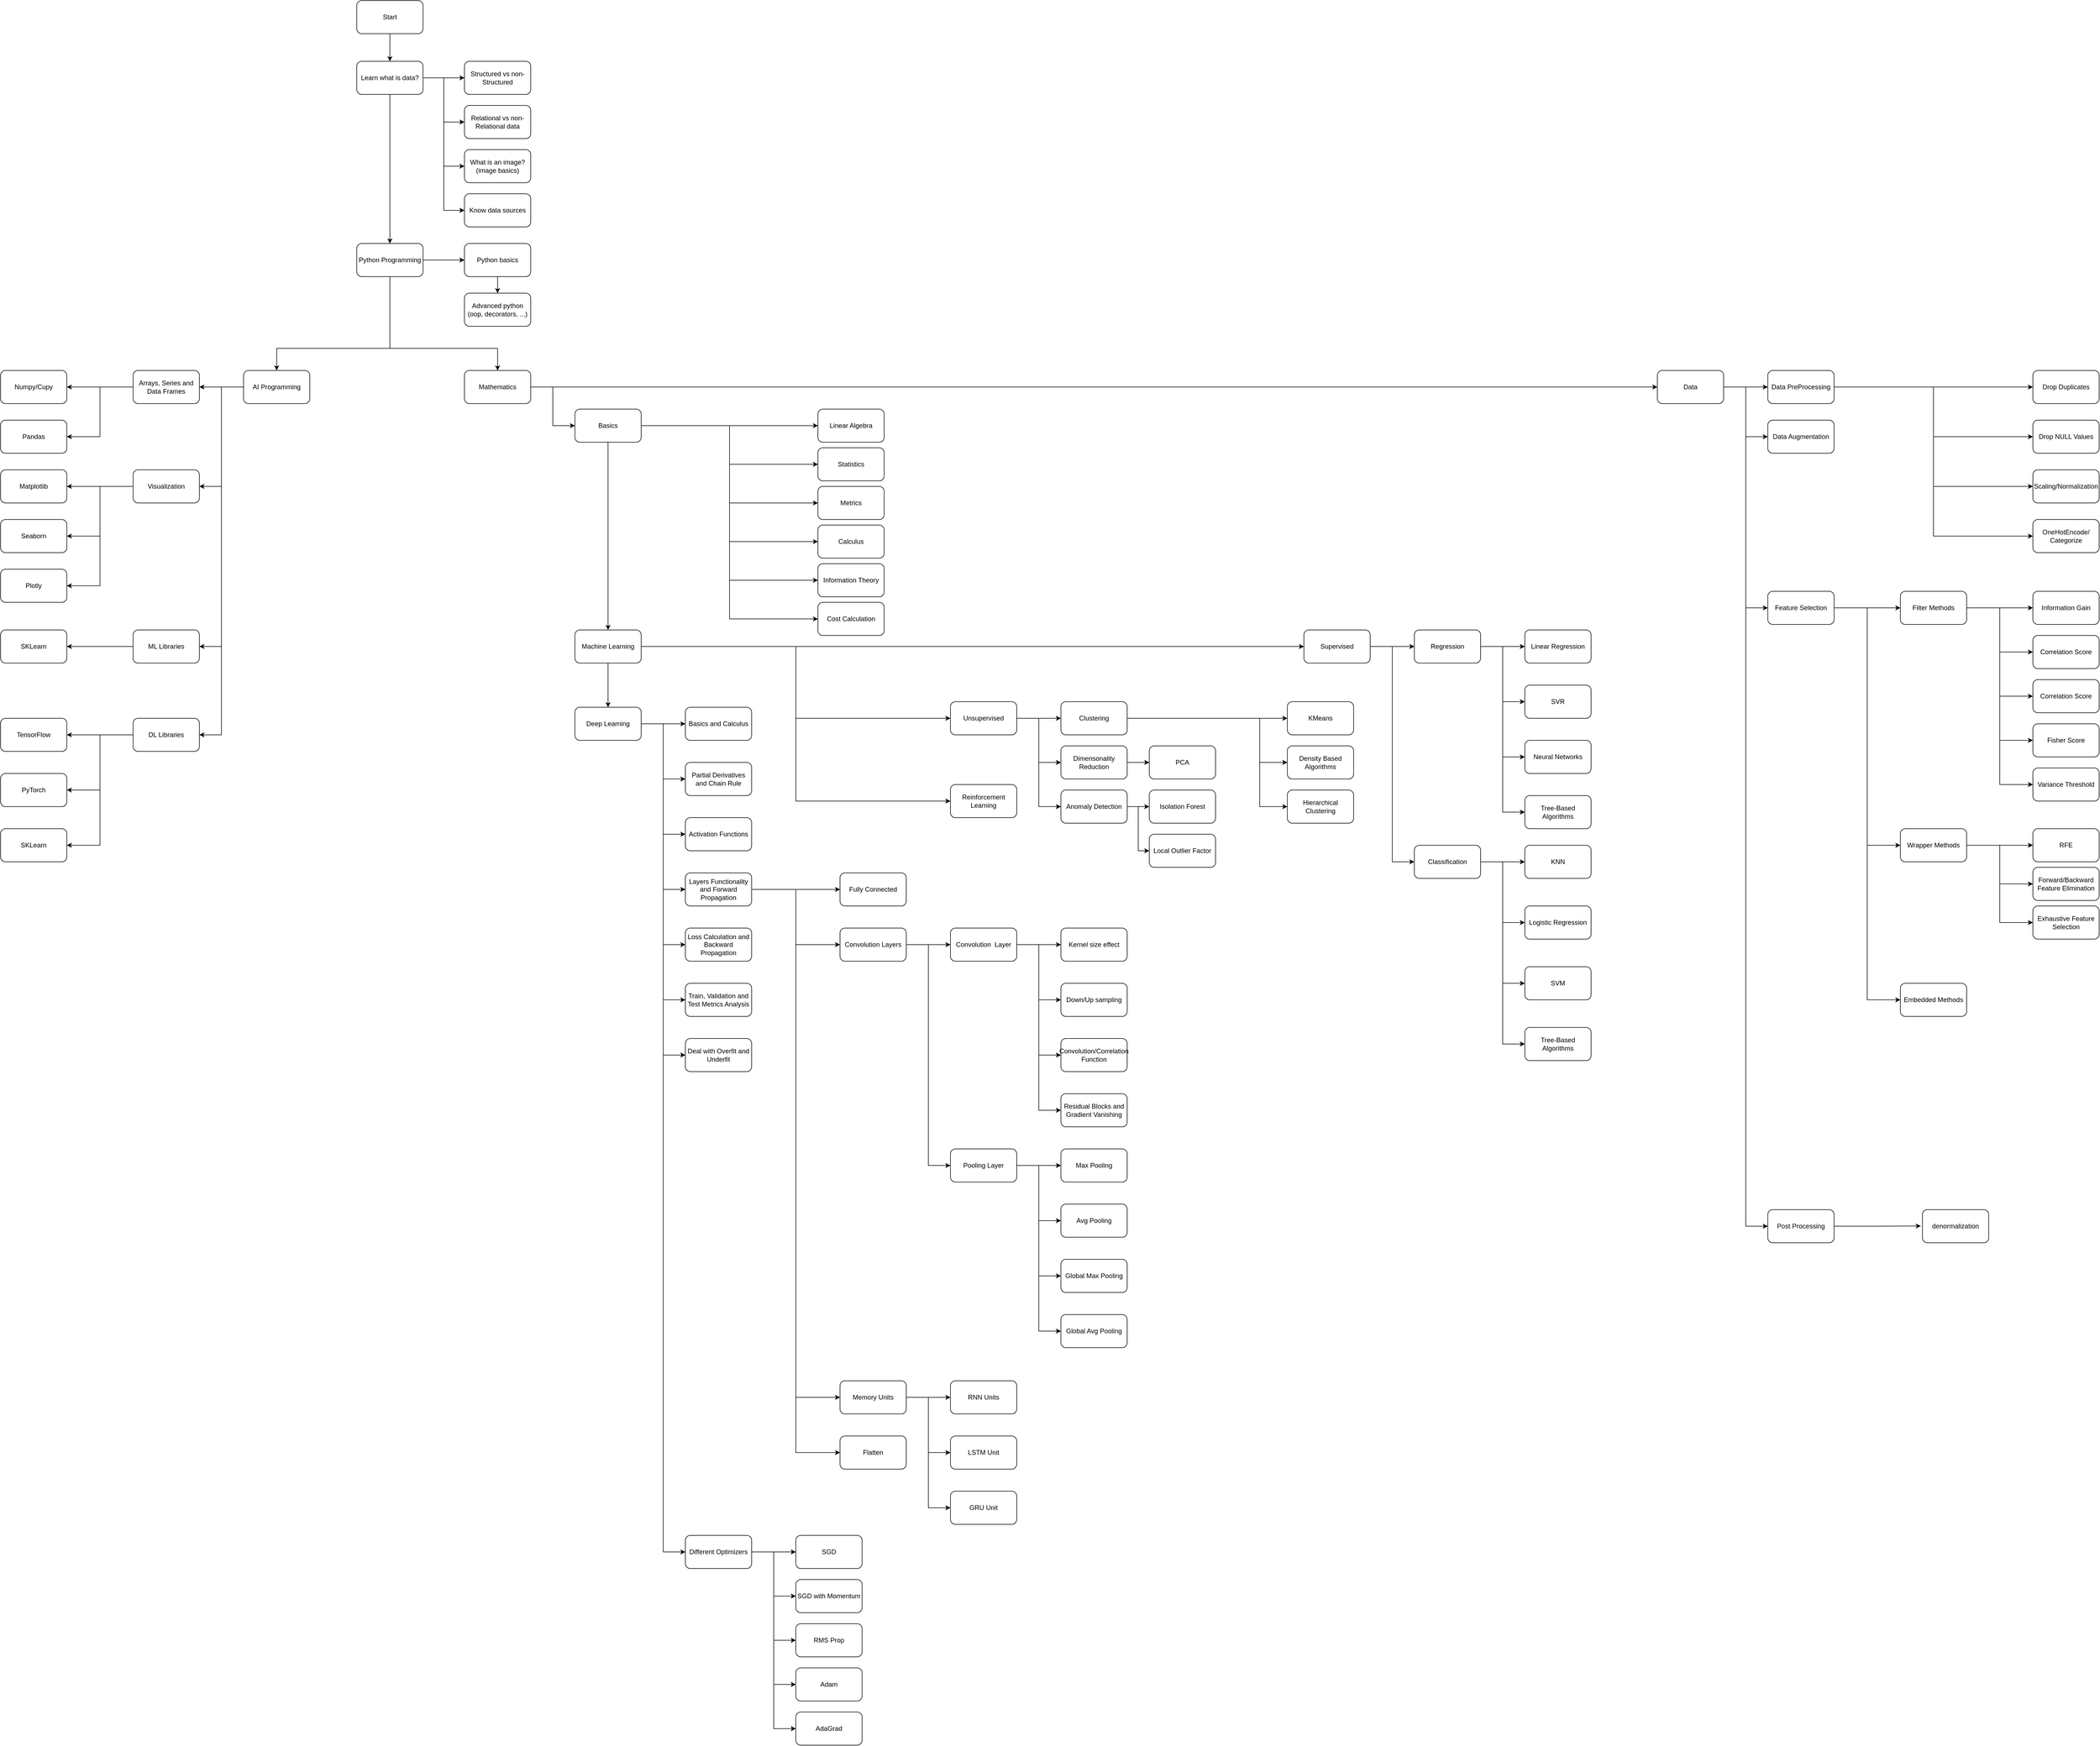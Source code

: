 <mxfile version="21.3.8" type="github">
  <diagram name="Page-1" id="aSMqkt42Gs_4Adb-Ifj2">
    <mxGraphModel dx="2707" dy="1027" grid="1" gridSize="10" guides="1" tooltips="1" connect="1" arrows="1" fold="1" page="1" pageScale="1" pageWidth="850" pageHeight="1100" math="0" shadow="0">
      <root>
        <mxCell id="0" />
        <mxCell id="1" parent="0" />
        <mxCell id="REgde3PiPl2RJDlb76gh-10" style="edgeStyle=orthogonalEdgeStyle;rounded=0;orthogonalLoop=1;jettySize=auto;html=1;exitX=0.5;exitY=1;exitDx=0;exitDy=0;entryX=0.5;entryY=0;entryDx=0;entryDy=0;" edge="1" parent="1" source="REgde3PiPl2RJDlb76gh-1" target="REgde3PiPl2RJDlb76gh-3">
          <mxGeometry relative="1" as="geometry" />
        </mxCell>
        <mxCell id="REgde3PiPl2RJDlb76gh-1" value="Start" style="rounded=1;whiteSpace=wrap;html=1;" vertex="1" parent="1">
          <mxGeometry x="365" y="60" width="120" height="60" as="geometry" />
        </mxCell>
        <mxCell id="REgde3PiPl2RJDlb76gh-14" style="edgeStyle=orthogonalEdgeStyle;rounded=0;orthogonalLoop=1;jettySize=auto;html=1;entryX=0.5;entryY=0;entryDx=0;entryDy=0;" edge="1" parent="1" source="REgde3PiPl2RJDlb76gh-3" target="REgde3PiPl2RJDlb76gh-13">
          <mxGeometry relative="1" as="geometry" />
        </mxCell>
        <mxCell id="REgde3PiPl2RJDlb76gh-26" style="edgeStyle=orthogonalEdgeStyle;rounded=0;orthogonalLoop=1;jettySize=auto;html=1;exitX=1;exitY=0.5;exitDx=0;exitDy=0;entryX=0;entryY=0.5;entryDx=0;entryDy=0;" edge="1" parent="1" source="REgde3PiPl2RJDlb76gh-3" target="REgde3PiPl2RJDlb76gh-4">
          <mxGeometry relative="1" as="geometry" />
        </mxCell>
        <mxCell id="REgde3PiPl2RJDlb76gh-27" style="edgeStyle=orthogonalEdgeStyle;rounded=0;orthogonalLoop=1;jettySize=auto;html=1;exitX=1;exitY=0.5;exitDx=0;exitDy=0;entryX=0;entryY=0.5;entryDx=0;entryDy=0;" edge="1" parent="1" source="REgde3PiPl2RJDlb76gh-3" target="REgde3PiPl2RJDlb76gh-5">
          <mxGeometry relative="1" as="geometry" />
        </mxCell>
        <mxCell id="REgde3PiPl2RJDlb76gh-28" style="edgeStyle=orthogonalEdgeStyle;rounded=0;orthogonalLoop=1;jettySize=auto;html=1;exitX=1;exitY=0.5;exitDx=0;exitDy=0;entryX=0;entryY=0.5;entryDx=0;entryDy=0;" edge="1" parent="1" source="REgde3PiPl2RJDlb76gh-3" target="REgde3PiPl2RJDlb76gh-6">
          <mxGeometry relative="1" as="geometry" />
        </mxCell>
        <mxCell id="REgde3PiPl2RJDlb76gh-29" style="edgeStyle=orthogonalEdgeStyle;rounded=0;orthogonalLoop=1;jettySize=auto;html=1;exitX=1;exitY=0.5;exitDx=0;exitDy=0;entryX=0;entryY=0.5;entryDx=0;entryDy=0;" edge="1" parent="1" source="REgde3PiPl2RJDlb76gh-3" target="REgde3PiPl2RJDlb76gh-23">
          <mxGeometry relative="1" as="geometry" />
        </mxCell>
        <mxCell id="REgde3PiPl2RJDlb76gh-3" value="Learn what is data?" style="rounded=1;whiteSpace=wrap;html=1;" vertex="1" parent="1">
          <mxGeometry x="365" y="170" width="120" height="60" as="geometry" />
        </mxCell>
        <mxCell id="REgde3PiPl2RJDlb76gh-4" value="Structured vs non-Structured" style="rounded=1;whiteSpace=wrap;html=1;" vertex="1" parent="1">
          <mxGeometry x="560" y="170" width="120" height="60" as="geometry" />
        </mxCell>
        <mxCell id="REgde3PiPl2RJDlb76gh-5" value="Relational vs non-Relational data" style="rounded=1;whiteSpace=wrap;html=1;" vertex="1" parent="1">
          <mxGeometry x="560" y="250" width="120" height="60" as="geometry" />
        </mxCell>
        <mxCell id="REgde3PiPl2RJDlb76gh-6" value="What is an image?&lt;br&gt;(image basics)" style="rounded=1;whiteSpace=wrap;html=1;" vertex="1" parent="1">
          <mxGeometry x="560" y="330" width="120" height="60" as="geometry" />
        </mxCell>
        <mxCell id="REgde3PiPl2RJDlb76gh-17" style="edgeStyle=orthogonalEdgeStyle;rounded=0;orthogonalLoop=1;jettySize=auto;html=1;exitX=1;exitY=0.5;exitDx=0;exitDy=0;entryX=0;entryY=0.5;entryDx=0;entryDy=0;" edge="1" parent="1" source="REgde3PiPl2RJDlb76gh-13" target="REgde3PiPl2RJDlb76gh-15">
          <mxGeometry relative="1" as="geometry" />
        </mxCell>
        <mxCell id="REgde3PiPl2RJDlb76gh-21" style="edgeStyle=orthogonalEdgeStyle;rounded=0;orthogonalLoop=1;jettySize=auto;html=1;exitX=0.5;exitY=1;exitDx=0;exitDy=0;entryX=0.5;entryY=0;entryDx=0;entryDy=0;" edge="1" parent="1" source="REgde3PiPl2RJDlb76gh-13" target="REgde3PiPl2RJDlb76gh-20">
          <mxGeometry relative="1" as="geometry">
            <Array as="points">
              <mxPoint x="425" y="690" />
              <mxPoint x="620" y="690" />
            </Array>
          </mxGeometry>
        </mxCell>
        <mxCell id="REgde3PiPl2RJDlb76gh-22" style="edgeStyle=orthogonalEdgeStyle;rounded=0;orthogonalLoop=1;jettySize=auto;html=1;exitX=0.5;exitY=1;exitDx=0;exitDy=0;entryX=0.5;entryY=0;entryDx=0;entryDy=0;" edge="1" parent="1" source="REgde3PiPl2RJDlb76gh-13" target="REgde3PiPl2RJDlb76gh-19">
          <mxGeometry relative="1" as="geometry">
            <Array as="points">
              <mxPoint x="425" y="690" />
              <mxPoint x="220" y="690" />
            </Array>
          </mxGeometry>
        </mxCell>
        <mxCell id="REgde3PiPl2RJDlb76gh-13" value="Python Programming" style="rounded=1;whiteSpace=wrap;html=1;" vertex="1" parent="1">
          <mxGeometry x="365" y="500" width="120" height="60" as="geometry" />
        </mxCell>
        <mxCell id="REgde3PiPl2RJDlb76gh-18" style="edgeStyle=orthogonalEdgeStyle;rounded=0;orthogonalLoop=1;jettySize=auto;html=1;exitX=0.5;exitY=1;exitDx=0;exitDy=0;entryX=0.5;entryY=0;entryDx=0;entryDy=0;" edge="1" parent="1" source="REgde3PiPl2RJDlb76gh-15" target="REgde3PiPl2RJDlb76gh-16">
          <mxGeometry relative="1" as="geometry" />
        </mxCell>
        <mxCell id="REgde3PiPl2RJDlb76gh-15" value="Python basics" style="rounded=1;whiteSpace=wrap;html=1;" vertex="1" parent="1">
          <mxGeometry x="560" y="500" width="120" height="60" as="geometry" />
        </mxCell>
        <mxCell id="REgde3PiPl2RJDlb76gh-16" value="Advanced python&lt;br&gt;(oop, decorators, ...)" style="rounded=1;whiteSpace=wrap;html=1;" vertex="1" parent="1">
          <mxGeometry x="560" y="590" width="120" height="60" as="geometry" />
        </mxCell>
        <mxCell id="REgde3PiPl2RJDlb76gh-36" style="edgeStyle=orthogonalEdgeStyle;rounded=0;orthogonalLoop=1;jettySize=auto;html=1;exitX=0;exitY=0.5;exitDx=0;exitDy=0;entryX=1;entryY=0.5;entryDx=0;entryDy=0;" edge="1" parent="1" source="REgde3PiPl2RJDlb76gh-19" target="REgde3PiPl2RJDlb76gh-35">
          <mxGeometry relative="1" as="geometry" />
        </mxCell>
        <mxCell id="REgde3PiPl2RJDlb76gh-173" style="edgeStyle=orthogonalEdgeStyle;rounded=0;orthogonalLoop=1;jettySize=auto;html=1;exitX=0;exitY=0.5;exitDx=0;exitDy=0;entryX=1;entryY=0.5;entryDx=0;entryDy=0;" edge="1" parent="1" source="REgde3PiPl2RJDlb76gh-19" target="REgde3PiPl2RJDlb76gh-170">
          <mxGeometry relative="1" as="geometry" />
        </mxCell>
        <mxCell id="REgde3PiPl2RJDlb76gh-179" style="edgeStyle=orthogonalEdgeStyle;rounded=0;orthogonalLoop=1;jettySize=auto;html=1;exitX=0;exitY=0.5;exitDx=0;exitDy=0;entryX=1;entryY=0.5;entryDx=0;entryDy=0;" edge="1" parent="1" source="REgde3PiPl2RJDlb76gh-19" target="REgde3PiPl2RJDlb76gh-178">
          <mxGeometry relative="1" as="geometry" />
        </mxCell>
        <mxCell id="REgde3PiPl2RJDlb76gh-183" style="edgeStyle=orthogonalEdgeStyle;rounded=0;orthogonalLoop=1;jettySize=auto;html=1;exitX=0;exitY=0.5;exitDx=0;exitDy=0;entryX=1;entryY=0.5;entryDx=0;entryDy=0;" edge="1" parent="1" source="REgde3PiPl2RJDlb76gh-19" target="REgde3PiPl2RJDlb76gh-182">
          <mxGeometry relative="1" as="geometry" />
        </mxCell>
        <mxCell id="REgde3PiPl2RJDlb76gh-19" value="AI Programming" style="rounded=1;whiteSpace=wrap;html=1;" vertex="1" parent="1">
          <mxGeometry x="160" y="730" width="120" height="60" as="geometry" />
        </mxCell>
        <mxCell id="REgde3PiPl2RJDlb76gh-45" style="edgeStyle=orthogonalEdgeStyle;rounded=0;orthogonalLoop=1;jettySize=auto;html=1;exitX=1;exitY=0.5;exitDx=0;exitDy=0;entryX=0;entryY=0.5;entryDx=0;entryDy=0;" edge="1" parent="1" source="REgde3PiPl2RJDlb76gh-20" target="REgde3PiPl2RJDlb76gh-42">
          <mxGeometry relative="1" as="geometry" />
        </mxCell>
        <mxCell id="REgde3PiPl2RJDlb76gh-195" style="edgeStyle=orthogonalEdgeStyle;rounded=0;orthogonalLoop=1;jettySize=auto;html=1;exitX=1;exitY=0.5;exitDx=0;exitDy=0;entryX=0;entryY=0.5;entryDx=0;entryDy=0;" edge="1" parent="1" source="REgde3PiPl2RJDlb76gh-20" target="REgde3PiPl2RJDlb76gh-194">
          <mxGeometry relative="1" as="geometry" />
        </mxCell>
        <mxCell id="REgde3PiPl2RJDlb76gh-20" value="Mathematics" style="rounded=1;whiteSpace=wrap;html=1;" vertex="1" parent="1">
          <mxGeometry x="560" y="730" width="120" height="60" as="geometry" />
        </mxCell>
        <mxCell id="REgde3PiPl2RJDlb76gh-23" value="Know data sources" style="rounded=1;whiteSpace=wrap;html=1;" vertex="1" parent="1">
          <mxGeometry x="560" y="410" width="120" height="60" as="geometry" />
        </mxCell>
        <mxCell id="REgde3PiPl2RJDlb76gh-32" value="Numpy/Cupy" style="rounded=1;whiteSpace=wrap;html=1;" vertex="1" parent="1">
          <mxGeometry x="-280" y="730" width="120" height="60" as="geometry" />
        </mxCell>
        <mxCell id="REgde3PiPl2RJDlb76gh-33" value="Pandas" style="rounded=1;whiteSpace=wrap;html=1;" vertex="1" parent="1">
          <mxGeometry x="-280" y="820" width="120" height="60" as="geometry" />
        </mxCell>
        <mxCell id="REgde3PiPl2RJDlb76gh-34" value="Matplotlib" style="rounded=1;whiteSpace=wrap;html=1;" vertex="1" parent="1">
          <mxGeometry x="-280" y="910" width="120" height="60" as="geometry" />
        </mxCell>
        <mxCell id="REgde3PiPl2RJDlb76gh-39" style="edgeStyle=orthogonalEdgeStyle;rounded=0;orthogonalLoop=1;jettySize=auto;html=1;exitX=0;exitY=0.5;exitDx=0;exitDy=0;entryX=1;entryY=0.5;entryDx=0;entryDy=0;" edge="1" parent="1" source="REgde3PiPl2RJDlb76gh-35" target="REgde3PiPl2RJDlb76gh-32">
          <mxGeometry relative="1" as="geometry" />
        </mxCell>
        <mxCell id="REgde3PiPl2RJDlb76gh-40" style="edgeStyle=orthogonalEdgeStyle;rounded=0;orthogonalLoop=1;jettySize=auto;html=1;exitX=0;exitY=0.5;exitDx=0;exitDy=0;entryX=1;entryY=0.5;entryDx=0;entryDy=0;" edge="1" parent="1" source="REgde3PiPl2RJDlb76gh-35" target="REgde3PiPl2RJDlb76gh-33">
          <mxGeometry relative="1" as="geometry" />
        </mxCell>
        <mxCell id="REgde3PiPl2RJDlb76gh-35" value="Arrays, Series and Data Frames" style="rounded=1;whiteSpace=wrap;html=1;" vertex="1" parent="1">
          <mxGeometry x="-40" y="730" width="120" height="60" as="geometry" />
        </mxCell>
        <mxCell id="REgde3PiPl2RJDlb76gh-47" style="edgeStyle=orthogonalEdgeStyle;rounded=0;orthogonalLoop=1;jettySize=auto;html=1;exitX=1;exitY=0.5;exitDx=0;exitDy=0;entryX=0;entryY=0.5;entryDx=0;entryDy=0;" edge="1" parent="1" source="REgde3PiPl2RJDlb76gh-42" target="REgde3PiPl2RJDlb76gh-46">
          <mxGeometry relative="1" as="geometry" />
        </mxCell>
        <mxCell id="REgde3PiPl2RJDlb76gh-49" style="edgeStyle=orthogonalEdgeStyle;rounded=0;orthogonalLoop=1;jettySize=auto;html=1;exitX=1;exitY=0.5;exitDx=0;exitDy=0;entryX=0;entryY=0.5;entryDx=0;entryDy=0;" edge="1" parent="1" source="REgde3PiPl2RJDlb76gh-42" target="REgde3PiPl2RJDlb76gh-48">
          <mxGeometry relative="1" as="geometry" />
        </mxCell>
        <mxCell id="REgde3PiPl2RJDlb76gh-51" style="edgeStyle=orthogonalEdgeStyle;rounded=0;orthogonalLoop=1;jettySize=auto;html=1;exitX=1;exitY=0.5;exitDx=0;exitDy=0;entryX=0;entryY=0.5;entryDx=0;entryDy=0;" edge="1" parent="1" source="REgde3PiPl2RJDlb76gh-42" target="REgde3PiPl2RJDlb76gh-50">
          <mxGeometry relative="1" as="geometry" />
        </mxCell>
        <mxCell id="REgde3PiPl2RJDlb76gh-53" style="edgeStyle=orthogonalEdgeStyle;rounded=0;orthogonalLoop=1;jettySize=auto;html=1;exitX=1;exitY=0.5;exitDx=0;exitDy=0;entryX=0;entryY=0.5;entryDx=0;entryDy=0;" edge="1" parent="1" source="REgde3PiPl2RJDlb76gh-42" target="REgde3PiPl2RJDlb76gh-52">
          <mxGeometry relative="1" as="geometry" />
        </mxCell>
        <mxCell id="REgde3PiPl2RJDlb76gh-55" style="edgeStyle=orthogonalEdgeStyle;rounded=0;orthogonalLoop=1;jettySize=auto;html=1;exitX=1;exitY=0.5;exitDx=0;exitDy=0;entryX=0;entryY=0.5;entryDx=0;entryDy=0;" edge="1" parent="1" source="REgde3PiPl2RJDlb76gh-42" target="REgde3PiPl2RJDlb76gh-54">
          <mxGeometry relative="1" as="geometry" />
        </mxCell>
        <mxCell id="REgde3PiPl2RJDlb76gh-56" style="edgeStyle=orthogonalEdgeStyle;rounded=0;orthogonalLoop=1;jettySize=auto;html=1;exitX=0.5;exitY=1;exitDx=0;exitDy=0;" edge="1" parent="1" source="REgde3PiPl2RJDlb76gh-42" target="REgde3PiPl2RJDlb76gh-43">
          <mxGeometry relative="1" as="geometry" />
        </mxCell>
        <mxCell id="REgde3PiPl2RJDlb76gh-191" style="edgeStyle=orthogonalEdgeStyle;rounded=0;orthogonalLoop=1;jettySize=auto;html=1;exitX=1;exitY=0.5;exitDx=0;exitDy=0;entryX=0;entryY=0.5;entryDx=0;entryDy=0;" edge="1" parent="1" source="REgde3PiPl2RJDlb76gh-42" target="REgde3PiPl2RJDlb76gh-190">
          <mxGeometry relative="1" as="geometry" />
        </mxCell>
        <mxCell id="REgde3PiPl2RJDlb76gh-42" value="Basics" style="rounded=1;whiteSpace=wrap;html=1;" vertex="1" parent="1">
          <mxGeometry x="760" y="800" width="120" height="60" as="geometry" />
        </mxCell>
        <mxCell id="REgde3PiPl2RJDlb76gh-62" style="edgeStyle=orthogonalEdgeStyle;rounded=0;orthogonalLoop=1;jettySize=auto;html=1;exitX=1;exitY=0.5;exitDx=0;exitDy=0;entryX=0;entryY=0.5;entryDx=0;entryDy=0;" edge="1" parent="1" source="REgde3PiPl2RJDlb76gh-43" target="REgde3PiPl2RJDlb76gh-57">
          <mxGeometry relative="1" as="geometry" />
        </mxCell>
        <mxCell id="REgde3PiPl2RJDlb76gh-116" style="edgeStyle=orthogonalEdgeStyle;rounded=0;orthogonalLoop=1;jettySize=auto;html=1;exitX=0.5;exitY=1;exitDx=0;exitDy=0;" edge="1" parent="1" source="REgde3PiPl2RJDlb76gh-43" target="REgde3PiPl2RJDlb76gh-44">
          <mxGeometry relative="1" as="geometry" />
        </mxCell>
        <mxCell id="REgde3PiPl2RJDlb76gh-139" style="edgeStyle=orthogonalEdgeStyle;rounded=0;orthogonalLoop=1;jettySize=auto;html=1;exitX=1;exitY=0.5;exitDx=0;exitDy=0;entryX=0;entryY=0.5;entryDx=0;entryDy=0;" edge="1" parent="1" source="REgde3PiPl2RJDlb76gh-43" target="REgde3PiPl2RJDlb76gh-58">
          <mxGeometry relative="1" as="geometry" />
        </mxCell>
        <mxCell id="REgde3PiPl2RJDlb76gh-140" style="edgeStyle=orthogonalEdgeStyle;rounded=0;orthogonalLoop=1;jettySize=auto;html=1;exitX=1;exitY=0.5;exitDx=0;exitDy=0;entryX=0;entryY=0.5;entryDx=0;entryDy=0;" edge="1" parent="1" source="REgde3PiPl2RJDlb76gh-43" target="REgde3PiPl2RJDlb76gh-59">
          <mxGeometry relative="1" as="geometry" />
        </mxCell>
        <mxCell id="REgde3PiPl2RJDlb76gh-43" value="Machine Learning" style="rounded=1;whiteSpace=wrap;html=1;" vertex="1" parent="1">
          <mxGeometry x="760" y="1200" width="120" height="60" as="geometry" />
        </mxCell>
        <mxCell id="REgde3PiPl2RJDlb76gh-68" style="edgeStyle=orthogonalEdgeStyle;rounded=0;orthogonalLoop=1;jettySize=auto;html=1;exitX=1;exitY=0.5;exitDx=0;exitDy=0;entryX=0;entryY=0.5;entryDx=0;entryDy=0;" edge="1" parent="1" source="REgde3PiPl2RJDlb76gh-44" target="REgde3PiPl2RJDlb76gh-63">
          <mxGeometry relative="1" as="geometry" />
        </mxCell>
        <mxCell id="REgde3PiPl2RJDlb76gh-69" style="edgeStyle=orthogonalEdgeStyle;rounded=0;orthogonalLoop=1;jettySize=auto;html=1;exitX=1;exitY=0.5;exitDx=0;exitDy=0;entryX=0;entryY=0.5;entryDx=0;entryDy=0;" edge="1" parent="1" source="REgde3PiPl2RJDlb76gh-44" target="REgde3PiPl2RJDlb76gh-64">
          <mxGeometry relative="1" as="geometry" />
        </mxCell>
        <mxCell id="REgde3PiPl2RJDlb76gh-70" style="edgeStyle=orthogonalEdgeStyle;rounded=0;orthogonalLoop=1;jettySize=auto;html=1;exitX=1;exitY=0.5;exitDx=0;exitDy=0;entryX=0;entryY=0.5;entryDx=0;entryDy=0;" edge="1" parent="1" source="REgde3PiPl2RJDlb76gh-44" target="REgde3PiPl2RJDlb76gh-65">
          <mxGeometry relative="1" as="geometry" />
        </mxCell>
        <mxCell id="REgde3PiPl2RJDlb76gh-71" style="edgeStyle=orthogonalEdgeStyle;rounded=0;orthogonalLoop=1;jettySize=auto;html=1;exitX=1;exitY=0.5;exitDx=0;exitDy=0;entryX=0;entryY=0.5;entryDx=0;entryDy=0;" edge="1" parent="1" source="REgde3PiPl2RJDlb76gh-44" target="REgde3PiPl2RJDlb76gh-66">
          <mxGeometry relative="1" as="geometry" />
        </mxCell>
        <mxCell id="REgde3PiPl2RJDlb76gh-72" style="edgeStyle=orthogonalEdgeStyle;rounded=0;orthogonalLoop=1;jettySize=auto;html=1;exitX=1;exitY=0.5;exitDx=0;exitDy=0;entryX=0;entryY=0.5;entryDx=0;entryDy=0;" edge="1" parent="1" source="REgde3PiPl2RJDlb76gh-44" target="REgde3PiPl2RJDlb76gh-67">
          <mxGeometry relative="1" as="geometry" />
        </mxCell>
        <mxCell id="REgde3PiPl2RJDlb76gh-75" style="edgeStyle=orthogonalEdgeStyle;rounded=0;orthogonalLoop=1;jettySize=auto;html=1;exitX=1;exitY=0.5;exitDx=0;exitDy=0;entryX=0;entryY=0.5;entryDx=0;entryDy=0;" edge="1" parent="1" source="REgde3PiPl2RJDlb76gh-44" target="REgde3PiPl2RJDlb76gh-73">
          <mxGeometry relative="1" as="geometry" />
        </mxCell>
        <mxCell id="REgde3PiPl2RJDlb76gh-76" style="edgeStyle=orthogonalEdgeStyle;rounded=0;orthogonalLoop=1;jettySize=auto;html=1;exitX=1;exitY=0.5;exitDx=0;exitDy=0;entryX=0;entryY=0.5;entryDx=0;entryDy=0;" edge="1" parent="1" source="REgde3PiPl2RJDlb76gh-44" target="REgde3PiPl2RJDlb76gh-74">
          <mxGeometry relative="1" as="geometry" />
        </mxCell>
        <mxCell id="REgde3PiPl2RJDlb76gh-78" style="edgeStyle=orthogonalEdgeStyle;rounded=0;orthogonalLoop=1;jettySize=auto;html=1;exitX=1;exitY=0.5;exitDx=0;exitDy=0;entryX=0;entryY=0.5;entryDx=0;entryDy=0;" edge="1" parent="1" source="REgde3PiPl2RJDlb76gh-44" target="REgde3PiPl2RJDlb76gh-77">
          <mxGeometry relative="1" as="geometry" />
        </mxCell>
        <mxCell id="REgde3PiPl2RJDlb76gh-44" value="Deep Learning" style="rounded=1;whiteSpace=wrap;html=1;" vertex="1" parent="1">
          <mxGeometry x="760" y="1340" width="120" height="60" as="geometry" />
        </mxCell>
        <mxCell id="REgde3PiPl2RJDlb76gh-46" value="Linear Algebra" style="rounded=1;whiteSpace=wrap;html=1;" vertex="1" parent="1">
          <mxGeometry x="1200" y="800" width="120" height="60" as="geometry" />
        </mxCell>
        <mxCell id="REgde3PiPl2RJDlb76gh-48" value="Statistics" style="rounded=1;whiteSpace=wrap;html=1;" vertex="1" parent="1">
          <mxGeometry x="1200" y="870" width="120" height="60" as="geometry" />
        </mxCell>
        <mxCell id="REgde3PiPl2RJDlb76gh-50" value="Metrics" style="rounded=1;whiteSpace=wrap;html=1;" vertex="1" parent="1">
          <mxGeometry x="1200" y="940" width="120" height="60" as="geometry" />
        </mxCell>
        <mxCell id="REgde3PiPl2RJDlb76gh-52" value="Calculus" style="rounded=1;whiteSpace=wrap;html=1;" vertex="1" parent="1">
          <mxGeometry x="1200" y="1010" width="120" height="60" as="geometry" />
        </mxCell>
        <mxCell id="REgde3PiPl2RJDlb76gh-54" value="Information Theory" style="rounded=1;whiteSpace=wrap;html=1;" vertex="1" parent="1">
          <mxGeometry x="1200" y="1080" width="120" height="60" as="geometry" />
        </mxCell>
        <mxCell id="REgde3PiPl2RJDlb76gh-118" style="edgeStyle=orthogonalEdgeStyle;rounded=0;orthogonalLoop=1;jettySize=auto;html=1;exitX=1;exitY=0.5;exitDx=0;exitDy=0;entryX=0;entryY=0.5;entryDx=0;entryDy=0;" edge="1" parent="1" source="REgde3PiPl2RJDlb76gh-57" target="REgde3PiPl2RJDlb76gh-60">
          <mxGeometry relative="1" as="geometry" />
        </mxCell>
        <mxCell id="REgde3PiPl2RJDlb76gh-119" style="edgeStyle=orthogonalEdgeStyle;rounded=0;orthogonalLoop=1;jettySize=auto;html=1;exitX=1;exitY=0.5;exitDx=0;exitDy=0;entryX=0;entryY=0.5;entryDx=0;entryDy=0;" edge="1" parent="1" source="REgde3PiPl2RJDlb76gh-57" target="REgde3PiPl2RJDlb76gh-61">
          <mxGeometry relative="1" as="geometry" />
        </mxCell>
        <mxCell id="REgde3PiPl2RJDlb76gh-57" value="Supervised&lt;br&gt;" style="rounded=1;whiteSpace=wrap;html=1;" vertex="1" parent="1">
          <mxGeometry x="2080" y="1200" width="120" height="60" as="geometry" />
        </mxCell>
        <mxCell id="REgde3PiPl2RJDlb76gh-143" style="edgeStyle=orthogonalEdgeStyle;rounded=0;orthogonalLoop=1;jettySize=auto;html=1;exitX=1;exitY=0.5;exitDx=0;exitDy=0;entryX=0;entryY=0.5;entryDx=0;entryDy=0;" edge="1" parent="1" source="REgde3PiPl2RJDlb76gh-58" target="REgde3PiPl2RJDlb76gh-142">
          <mxGeometry relative="1" as="geometry" />
        </mxCell>
        <mxCell id="REgde3PiPl2RJDlb76gh-149" style="edgeStyle=orthogonalEdgeStyle;rounded=0;orthogonalLoop=1;jettySize=auto;html=1;exitX=1;exitY=0.5;exitDx=0;exitDy=0;entryX=0;entryY=0.5;entryDx=0;entryDy=0;" edge="1" parent="1" source="REgde3PiPl2RJDlb76gh-58" target="REgde3PiPl2RJDlb76gh-148">
          <mxGeometry relative="1" as="geometry" />
        </mxCell>
        <mxCell id="REgde3PiPl2RJDlb76gh-151" style="edgeStyle=orthogonalEdgeStyle;rounded=0;orthogonalLoop=1;jettySize=auto;html=1;exitX=1;exitY=0.5;exitDx=0;exitDy=0;entryX=0;entryY=0.5;entryDx=0;entryDy=0;" edge="1" parent="1" source="REgde3PiPl2RJDlb76gh-58" target="REgde3PiPl2RJDlb76gh-150">
          <mxGeometry relative="1" as="geometry" />
        </mxCell>
        <mxCell id="REgde3PiPl2RJDlb76gh-58" value="Unsupervised" style="rounded=1;whiteSpace=wrap;html=1;" vertex="1" parent="1">
          <mxGeometry x="1440" y="1330" width="120" height="60" as="geometry" />
        </mxCell>
        <mxCell id="REgde3PiPl2RJDlb76gh-59" value="Reinforcement Learning" style="rounded=1;whiteSpace=wrap;html=1;" vertex="1" parent="1">
          <mxGeometry x="1440" y="1480" width="120" height="60" as="geometry" />
        </mxCell>
        <mxCell id="REgde3PiPl2RJDlb76gh-123" style="edgeStyle=orthogonalEdgeStyle;rounded=0;orthogonalLoop=1;jettySize=auto;html=1;exitX=1;exitY=0.5;exitDx=0;exitDy=0;entryX=0;entryY=0.5;entryDx=0;entryDy=0;" edge="1" parent="1" source="REgde3PiPl2RJDlb76gh-60" target="REgde3PiPl2RJDlb76gh-120">
          <mxGeometry relative="1" as="geometry" />
        </mxCell>
        <mxCell id="REgde3PiPl2RJDlb76gh-124" style="edgeStyle=orthogonalEdgeStyle;rounded=0;orthogonalLoop=1;jettySize=auto;html=1;exitX=1;exitY=0.5;exitDx=0;exitDy=0;entryX=0;entryY=0.5;entryDx=0;entryDy=0;" edge="1" parent="1" source="REgde3PiPl2RJDlb76gh-60" target="REgde3PiPl2RJDlb76gh-121">
          <mxGeometry relative="1" as="geometry" />
        </mxCell>
        <mxCell id="REgde3PiPl2RJDlb76gh-125" style="edgeStyle=orthogonalEdgeStyle;rounded=0;orthogonalLoop=1;jettySize=auto;html=1;exitX=1;exitY=0.5;exitDx=0;exitDy=0;entryX=0;entryY=0.5;entryDx=0;entryDy=0;" edge="1" parent="1" source="REgde3PiPl2RJDlb76gh-60" target="REgde3PiPl2RJDlb76gh-122">
          <mxGeometry relative="1" as="geometry" />
        </mxCell>
        <mxCell id="REgde3PiPl2RJDlb76gh-127" style="edgeStyle=orthogonalEdgeStyle;rounded=0;orthogonalLoop=1;jettySize=auto;html=1;exitX=1;exitY=0.5;exitDx=0;exitDy=0;entryX=0;entryY=0.5;entryDx=0;entryDy=0;" edge="1" parent="1" source="REgde3PiPl2RJDlb76gh-60" target="REgde3PiPl2RJDlb76gh-126">
          <mxGeometry relative="1" as="geometry" />
        </mxCell>
        <mxCell id="REgde3PiPl2RJDlb76gh-60" value="Regression" style="rounded=1;whiteSpace=wrap;html=1;" vertex="1" parent="1">
          <mxGeometry x="2280" y="1200" width="120" height="60" as="geometry" />
        </mxCell>
        <mxCell id="REgde3PiPl2RJDlb76gh-129" style="edgeStyle=orthogonalEdgeStyle;rounded=0;orthogonalLoop=1;jettySize=auto;html=1;exitX=1;exitY=0.5;exitDx=0;exitDy=0;entryX=0;entryY=0.5;entryDx=0;entryDy=0;" edge="1" parent="1" source="REgde3PiPl2RJDlb76gh-61" target="REgde3PiPl2RJDlb76gh-128">
          <mxGeometry relative="1" as="geometry" />
        </mxCell>
        <mxCell id="REgde3PiPl2RJDlb76gh-136" style="edgeStyle=orthogonalEdgeStyle;rounded=0;orthogonalLoop=1;jettySize=auto;html=1;exitX=1;exitY=0.5;exitDx=0;exitDy=0;entryX=0;entryY=0.5;entryDx=0;entryDy=0;" edge="1" parent="1" source="REgde3PiPl2RJDlb76gh-61" target="REgde3PiPl2RJDlb76gh-130">
          <mxGeometry relative="1" as="geometry" />
        </mxCell>
        <mxCell id="REgde3PiPl2RJDlb76gh-137" style="edgeStyle=orthogonalEdgeStyle;rounded=0;orthogonalLoop=1;jettySize=auto;html=1;exitX=1;exitY=0.5;exitDx=0;exitDy=0;entryX=0;entryY=0.5;entryDx=0;entryDy=0;" edge="1" parent="1" source="REgde3PiPl2RJDlb76gh-61" target="REgde3PiPl2RJDlb76gh-131">
          <mxGeometry relative="1" as="geometry" />
        </mxCell>
        <mxCell id="REgde3PiPl2RJDlb76gh-138" style="edgeStyle=orthogonalEdgeStyle;rounded=0;orthogonalLoop=1;jettySize=auto;html=1;exitX=1;exitY=0.5;exitDx=0;exitDy=0;entryX=0;entryY=0.5;entryDx=0;entryDy=0;" edge="1" parent="1" source="REgde3PiPl2RJDlb76gh-61" target="REgde3PiPl2RJDlb76gh-134">
          <mxGeometry relative="1" as="geometry" />
        </mxCell>
        <mxCell id="REgde3PiPl2RJDlb76gh-61" value="Classification" style="rounded=1;whiteSpace=wrap;html=1;" vertex="1" parent="1">
          <mxGeometry x="2280" y="1590" width="120" height="60" as="geometry" />
        </mxCell>
        <mxCell id="REgde3PiPl2RJDlb76gh-63" value="Basics and Calculus" style="rounded=1;whiteSpace=wrap;html=1;" vertex="1" parent="1">
          <mxGeometry x="960" y="1340" width="120" height="60" as="geometry" />
        </mxCell>
        <mxCell id="REgde3PiPl2RJDlb76gh-64" value="Partial Derivatives and Chain Rule" style="rounded=1;whiteSpace=wrap;html=1;" vertex="1" parent="1">
          <mxGeometry x="960" y="1440" width="120" height="60" as="geometry" />
        </mxCell>
        <mxCell id="REgde3PiPl2RJDlb76gh-65" value="Activation Functions" style="rounded=1;whiteSpace=wrap;html=1;" vertex="1" parent="1">
          <mxGeometry x="960" y="1540" width="120" height="60" as="geometry" />
        </mxCell>
        <mxCell id="REgde3PiPl2RJDlb76gh-83" style="edgeStyle=orthogonalEdgeStyle;rounded=0;orthogonalLoop=1;jettySize=auto;html=1;exitX=1;exitY=0.5;exitDx=0;exitDy=0;entryX=0;entryY=0.5;entryDx=0;entryDy=0;" edge="1" parent="1" source="REgde3PiPl2RJDlb76gh-66" target="REgde3PiPl2RJDlb76gh-79">
          <mxGeometry relative="1" as="geometry" />
        </mxCell>
        <mxCell id="REgde3PiPl2RJDlb76gh-84" style="edgeStyle=orthogonalEdgeStyle;rounded=0;orthogonalLoop=1;jettySize=auto;html=1;exitX=1;exitY=0.5;exitDx=0;exitDy=0;entryX=0;entryY=0.5;entryDx=0;entryDy=0;" edge="1" parent="1" source="REgde3PiPl2RJDlb76gh-66" target="REgde3PiPl2RJDlb76gh-80">
          <mxGeometry relative="1" as="geometry" />
        </mxCell>
        <mxCell id="REgde3PiPl2RJDlb76gh-85" style="edgeStyle=orthogonalEdgeStyle;rounded=0;orthogonalLoop=1;jettySize=auto;html=1;exitX=1;exitY=0.5;exitDx=0;exitDy=0;entryX=0;entryY=0.5;entryDx=0;entryDy=0;" edge="1" parent="1" source="REgde3PiPl2RJDlb76gh-66" target="REgde3PiPl2RJDlb76gh-81">
          <mxGeometry relative="1" as="geometry" />
        </mxCell>
        <mxCell id="REgde3PiPl2RJDlb76gh-86" style="edgeStyle=orthogonalEdgeStyle;rounded=0;orthogonalLoop=1;jettySize=auto;html=1;exitX=1;exitY=0.5;exitDx=0;exitDy=0;entryX=0;entryY=0.5;entryDx=0;entryDy=0;" edge="1" parent="1" source="REgde3PiPl2RJDlb76gh-66" target="REgde3PiPl2RJDlb76gh-82">
          <mxGeometry relative="1" as="geometry" />
        </mxCell>
        <mxCell id="REgde3PiPl2RJDlb76gh-66" value="Layers Functionality and Forward Propagation" style="rounded=1;whiteSpace=wrap;html=1;" vertex="1" parent="1">
          <mxGeometry x="960" y="1640" width="120" height="60" as="geometry" />
        </mxCell>
        <mxCell id="REgde3PiPl2RJDlb76gh-67" value="Loss Calculation and Backward Propagation" style="rounded=1;whiteSpace=wrap;html=1;" vertex="1" parent="1">
          <mxGeometry x="960" y="1740" width="120" height="60" as="geometry" />
        </mxCell>
        <mxCell id="REgde3PiPl2RJDlb76gh-73" value="Train, Validation and Test Metrics Analysis" style="rounded=1;whiteSpace=wrap;html=1;" vertex="1" parent="1">
          <mxGeometry x="960" y="1840" width="120" height="60" as="geometry" />
        </mxCell>
        <mxCell id="REgde3PiPl2RJDlb76gh-74" value="Deal with Overfit and Underfit" style="rounded=1;whiteSpace=wrap;html=1;" vertex="1" parent="1">
          <mxGeometry x="960" y="1940" width="120" height="60" as="geometry" />
        </mxCell>
        <mxCell id="REgde3PiPl2RJDlb76gh-161" style="edgeStyle=orthogonalEdgeStyle;rounded=0;orthogonalLoop=1;jettySize=auto;html=1;exitX=1;exitY=0.5;exitDx=0;exitDy=0;entryX=0;entryY=0.5;entryDx=0;entryDy=0;" edge="1" parent="1" source="REgde3PiPl2RJDlb76gh-77" target="REgde3PiPl2RJDlb76gh-160">
          <mxGeometry relative="1" as="geometry" />
        </mxCell>
        <mxCell id="REgde3PiPl2RJDlb76gh-166" style="edgeStyle=orthogonalEdgeStyle;rounded=0;orthogonalLoop=1;jettySize=auto;html=1;exitX=1;exitY=0.5;exitDx=0;exitDy=0;entryX=0;entryY=0.5;entryDx=0;entryDy=0;" edge="1" parent="1" source="REgde3PiPl2RJDlb76gh-77" target="REgde3PiPl2RJDlb76gh-165">
          <mxGeometry relative="1" as="geometry" />
        </mxCell>
        <mxCell id="REgde3PiPl2RJDlb76gh-167" style="edgeStyle=orthogonalEdgeStyle;rounded=0;orthogonalLoop=1;jettySize=auto;html=1;exitX=1;exitY=0.5;exitDx=0;exitDy=0;entryX=0;entryY=0.5;entryDx=0;entryDy=0;" edge="1" parent="1" source="REgde3PiPl2RJDlb76gh-77" target="REgde3PiPl2RJDlb76gh-162">
          <mxGeometry relative="1" as="geometry" />
        </mxCell>
        <mxCell id="REgde3PiPl2RJDlb76gh-168" style="edgeStyle=orthogonalEdgeStyle;rounded=0;orthogonalLoop=1;jettySize=auto;html=1;exitX=1;exitY=0.5;exitDx=0;exitDy=0;entryX=0;entryY=0.5;entryDx=0;entryDy=0;" edge="1" parent="1" source="REgde3PiPl2RJDlb76gh-77" target="REgde3PiPl2RJDlb76gh-163">
          <mxGeometry relative="1" as="geometry" />
        </mxCell>
        <mxCell id="REgde3PiPl2RJDlb76gh-169" style="edgeStyle=orthogonalEdgeStyle;rounded=0;orthogonalLoop=1;jettySize=auto;html=1;exitX=1;exitY=0.5;exitDx=0;exitDy=0;entryX=0;entryY=0.5;entryDx=0;entryDy=0;" edge="1" parent="1" source="REgde3PiPl2RJDlb76gh-77" target="REgde3PiPl2RJDlb76gh-164">
          <mxGeometry relative="1" as="geometry" />
        </mxCell>
        <mxCell id="REgde3PiPl2RJDlb76gh-77" value="Different Optimizers" style="rounded=1;whiteSpace=wrap;html=1;" vertex="1" parent="1">
          <mxGeometry x="960" y="2840" width="120" height="60" as="geometry" />
        </mxCell>
        <mxCell id="REgde3PiPl2RJDlb76gh-79" value="Fully Connected" style="rounded=1;whiteSpace=wrap;html=1;" vertex="1" parent="1">
          <mxGeometry x="1240" y="1640" width="120" height="60" as="geometry" />
        </mxCell>
        <mxCell id="REgde3PiPl2RJDlb76gh-90" style="edgeStyle=orthogonalEdgeStyle;rounded=0;orthogonalLoop=1;jettySize=auto;html=1;exitX=1;exitY=0.5;exitDx=0;exitDy=0;entryX=0;entryY=0.5;entryDx=0;entryDy=0;" edge="1" parent="1" source="REgde3PiPl2RJDlb76gh-80" target="REgde3PiPl2RJDlb76gh-87">
          <mxGeometry relative="1" as="geometry" />
        </mxCell>
        <mxCell id="REgde3PiPl2RJDlb76gh-91" style="edgeStyle=orthogonalEdgeStyle;rounded=0;orthogonalLoop=1;jettySize=auto;html=1;exitX=1;exitY=0.5;exitDx=0;exitDy=0;entryX=0;entryY=0.5;entryDx=0;entryDy=0;" edge="1" parent="1" source="REgde3PiPl2RJDlb76gh-80" target="REgde3PiPl2RJDlb76gh-88">
          <mxGeometry relative="1" as="geometry" />
        </mxCell>
        <mxCell id="REgde3PiPl2RJDlb76gh-80" value="Convolution Layers" style="rounded=1;whiteSpace=wrap;html=1;" vertex="1" parent="1">
          <mxGeometry x="1240" y="1740" width="120" height="60" as="geometry" />
        </mxCell>
        <mxCell id="REgde3PiPl2RJDlb76gh-113" style="edgeStyle=orthogonalEdgeStyle;rounded=0;orthogonalLoop=1;jettySize=auto;html=1;exitX=1;exitY=0.5;exitDx=0;exitDy=0;entryX=0;entryY=0.5;entryDx=0;entryDy=0;" edge="1" parent="1" source="REgde3PiPl2RJDlb76gh-81" target="REgde3PiPl2RJDlb76gh-110">
          <mxGeometry relative="1" as="geometry" />
        </mxCell>
        <mxCell id="REgde3PiPl2RJDlb76gh-114" style="edgeStyle=orthogonalEdgeStyle;rounded=0;orthogonalLoop=1;jettySize=auto;html=1;exitX=1;exitY=0.5;exitDx=0;exitDy=0;entryX=0;entryY=0.5;entryDx=0;entryDy=0;" edge="1" parent="1" source="REgde3PiPl2RJDlb76gh-81" target="REgde3PiPl2RJDlb76gh-111">
          <mxGeometry relative="1" as="geometry" />
        </mxCell>
        <mxCell id="REgde3PiPl2RJDlb76gh-115" style="edgeStyle=orthogonalEdgeStyle;rounded=0;orthogonalLoop=1;jettySize=auto;html=1;exitX=1;exitY=0.5;exitDx=0;exitDy=0;entryX=0;entryY=0.5;entryDx=0;entryDy=0;" edge="1" parent="1" source="REgde3PiPl2RJDlb76gh-81" target="REgde3PiPl2RJDlb76gh-112">
          <mxGeometry relative="1" as="geometry" />
        </mxCell>
        <mxCell id="REgde3PiPl2RJDlb76gh-81" value="Memory Units" style="rounded=1;whiteSpace=wrap;html=1;" vertex="1" parent="1">
          <mxGeometry x="1240" y="2560" width="120" height="60" as="geometry" />
        </mxCell>
        <mxCell id="REgde3PiPl2RJDlb76gh-82" value="Flatten" style="rounded=1;whiteSpace=wrap;html=1;" vertex="1" parent="1">
          <mxGeometry x="1240" y="2660" width="120" height="60" as="geometry" />
        </mxCell>
        <mxCell id="REgde3PiPl2RJDlb76gh-95" style="edgeStyle=orthogonalEdgeStyle;rounded=0;orthogonalLoop=1;jettySize=auto;html=1;exitX=1;exitY=0.5;exitDx=0;exitDy=0;entryX=0;entryY=0.5;entryDx=0;entryDy=0;" edge="1" parent="1" source="REgde3PiPl2RJDlb76gh-87" target="REgde3PiPl2RJDlb76gh-93">
          <mxGeometry relative="1" as="geometry" />
        </mxCell>
        <mxCell id="REgde3PiPl2RJDlb76gh-97" style="edgeStyle=orthogonalEdgeStyle;rounded=0;orthogonalLoop=1;jettySize=auto;html=1;exitX=1;exitY=0.5;exitDx=0;exitDy=0;entryX=0;entryY=0.5;entryDx=0;entryDy=0;" edge="1" parent="1" source="REgde3PiPl2RJDlb76gh-87" target="REgde3PiPl2RJDlb76gh-94">
          <mxGeometry relative="1" as="geometry" />
        </mxCell>
        <mxCell id="REgde3PiPl2RJDlb76gh-98" style="edgeStyle=orthogonalEdgeStyle;rounded=0;orthogonalLoop=1;jettySize=auto;html=1;exitX=1;exitY=0.5;exitDx=0;exitDy=0;entryX=0;entryY=0.5;entryDx=0;entryDy=0;" edge="1" parent="1" source="REgde3PiPl2RJDlb76gh-87" target="REgde3PiPl2RJDlb76gh-96">
          <mxGeometry relative="1" as="geometry" />
        </mxCell>
        <mxCell id="REgde3PiPl2RJDlb76gh-100" style="edgeStyle=orthogonalEdgeStyle;rounded=0;orthogonalLoop=1;jettySize=auto;html=1;exitX=1;exitY=0.5;exitDx=0;exitDy=0;entryX=0;entryY=0.5;entryDx=0;entryDy=0;" edge="1" parent="1" source="REgde3PiPl2RJDlb76gh-87" target="REgde3PiPl2RJDlb76gh-99">
          <mxGeometry relative="1" as="geometry" />
        </mxCell>
        <mxCell id="REgde3PiPl2RJDlb76gh-87" value="Convolution&amp;nbsp; Layer" style="rounded=1;whiteSpace=wrap;html=1;" vertex="1" parent="1">
          <mxGeometry x="1440" y="1740" width="120" height="60" as="geometry" />
        </mxCell>
        <mxCell id="REgde3PiPl2RJDlb76gh-106" style="edgeStyle=orthogonalEdgeStyle;rounded=0;orthogonalLoop=1;jettySize=auto;html=1;exitX=1;exitY=0.5;exitDx=0;exitDy=0;entryX=0;entryY=0.5;entryDx=0;entryDy=0;" edge="1" parent="1" source="REgde3PiPl2RJDlb76gh-88" target="REgde3PiPl2RJDlb76gh-102">
          <mxGeometry relative="1" as="geometry" />
        </mxCell>
        <mxCell id="REgde3PiPl2RJDlb76gh-107" style="edgeStyle=orthogonalEdgeStyle;rounded=0;orthogonalLoop=1;jettySize=auto;html=1;exitX=1;exitY=0.5;exitDx=0;exitDy=0;entryX=0;entryY=0.5;entryDx=0;entryDy=0;" edge="1" parent="1" source="REgde3PiPl2RJDlb76gh-88" target="REgde3PiPl2RJDlb76gh-103">
          <mxGeometry relative="1" as="geometry" />
        </mxCell>
        <mxCell id="REgde3PiPl2RJDlb76gh-108" style="edgeStyle=orthogonalEdgeStyle;rounded=0;orthogonalLoop=1;jettySize=auto;html=1;exitX=1;exitY=0.5;exitDx=0;exitDy=0;entryX=0;entryY=0.5;entryDx=0;entryDy=0;" edge="1" parent="1" source="REgde3PiPl2RJDlb76gh-88" target="REgde3PiPl2RJDlb76gh-104">
          <mxGeometry relative="1" as="geometry" />
        </mxCell>
        <mxCell id="REgde3PiPl2RJDlb76gh-109" style="edgeStyle=orthogonalEdgeStyle;rounded=0;orthogonalLoop=1;jettySize=auto;html=1;exitX=1;exitY=0.5;exitDx=0;exitDy=0;entryX=0;entryY=0.5;entryDx=0;entryDy=0;" edge="1" parent="1" source="REgde3PiPl2RJDlb76gh-88" target="REgde3PiPl2RJDlb76gh-105">
          <mxGeometry relative="1" as="geometry" />
        </mxCell>
        <mxCell id="REgde3PiPl2RJDlb76gh-88" value="Pooling Layer" style="rounded=1;whiteSpace=wrap;html=1;" vertex="1" parent="1">
          <mxGeometry x="1440" y="2140" width="120" height="60" as="geometry" />
        </mxCell>
        <mxCell id="REgde3PiPl2RJDlb76gh-93" value="Kernel size effect" style="rounded=1;whiteSpace=wrap;html=1;" vertex="1" parent="1">
          <mxGeometry x="1640" y="1740" width="120" height="60" as="geometry" />
        </mxCell>
        <mxCell id="REgde3PiPl2RJDlb76gh-94" value="Down/Up sampling" style="rounded=1;whiteSpace=wrap;html=1;" vertex="1" parent="1">
          <mxGeometry x="1640" y="1840" width="120" height="60" as="geometry" />
        </mxCell>
        <mxCell id="REgde3PiPl2RJDlb76gh-96" value="&lt;p style=&quot;line-height: 120%;&quot;&gt;Convolution/Correlation Function&lt;/p&gt;" style="rounded=1;whiteSpace=wrap;html=1;" vertex="1" parent="1">
          <mxGeometry x="1640" y="1940" width="120" height="60" as="geometry" />
        </mxCell>
        <mxCell id="REgde3PiPl2RJDlb76gh-99" value="&lt;p style=&quot;line-height: 120%;&quot;&gt;Residual Blocks and Gradient Vanishing&lt;/p&gt;" style="rounded=1;whiteSpace=wrap;html=1;" vertex="1" parent="1">
          <mxGeometry x="1640" y="2040" width="120" height="60" as="geometry" />
        </mxCell>
        <mxCell id="REgde3PiPl2RJDlb76gh-102" value="Max Pooling" style="rounded=1;whiteSpace=wrap;html=1;" vertex="1" parent="1">
          <mxGeometry x="1640" y="2140" width="120" height="60" as="geometry" />
        </mxCell>
        <mxCell id="REgde3PiPl2RJDlb76gh-103" value="Avg Pooling" style="rounded=1;whiteSpace=wrap;html=1;" vertex="1" parent="1">
          <mxGeometry x="1640" y="2240" width="120" height="60" as="geometry" />
        </mxCell>
        <mxCell id="REgde3PiPl2RJDlb76gh-104" value="Global Max Pooling" style="rounded=1;whiteSpace=wrap;html=1;" vertex="1" parent="1">
          <mxGeometry x="1640" y="2340" width="120" height="60" as="geometry" />
        </mxCell>
        <mxCell id="REgde3PiPl2RJDlb76gh-105" value="Global Avg Pooling" style="rounded=1;whiteSpace=wrap;html=1;" vertex="1" parent="1">
          <mxGeometry x="1640" y="2440" width="120" height="60" as="geometry" />
        </mxCell>
        <mxCell id="REgde3PiPl2RJDlb76gh-110" value="RNN Units" style="rounded=1;whiteSpace=wrap;html=1;" vertex="1" parent="1">
          <mxGeometry x="1440" y="2560" width="120" height="60" as="geometry" />
        </mxCell>
        <mxCell id="REgde3PiPl2RJDlb76gh-111" value="LSTM Unit" style="rounded=1;whiteSpace=wrap;html=1;" vertex="1" parent="1">
          <mxGeometry x="1440" y="2660" width="120" height="60" as="geometry" />
        </mxCell>
        <mxCell id="REgde3PiPl2RJDlb76gh-112" value="GRU Unit" style="rounded=1;whiteSpace=wrap;html=1;" vertex="1" parent="1">
          <mxGeometry x="1440" y="2760" width="120" height="60" as="geometry" />
        </mxCell>
        <mxCell id="REgde3PiPl2RJDlb76gh-120" value="Linear Regression" style="rounded=1;whiteSpace=wrap;html=1;" vertex="1" parent="1">
          <mxGeometry x="2480" y="1200" width="120" height="60" as="geometry" />
        </mxCell>
        <mxCell id="REgde3PiPl2RJDlb76gh-121" value="SVR" style="rounded=1;whiteSpace=wrap;html=1;" vertex="1" parent="1">
          <mxGeometry x="2480" y="1300" width="120" height="60" as="geometry" />
        </mxCell>
        <mxCell id="REgde3PiPl2RJDlb76gh-122" value="Neural Networks" style="rounded=1;whiteSpace=wrap;html=1;" vertex="1" parent="1">
          <mxGeometry x="2480" y="1400" width="120" height="60" as="geometry" />
        </mxCell>
        <mxCell id="REgde3PiPl2RJDlb76gh-126" value="Tree-Based Algorithms" style="rounded=1;whiteSpace=wrap;html=1;" vertex="1" parent="1">
          <mxGeometry x="2480" y="1500" width="120" height="60" as="geometry" />
        </mxCell>
        <mxCell id="REgde3PiPl2RJDlb76gh-128" value="KNN" style="rounded=1;whiteSpace=wrap;html=1;" vertex="1" parent="1">
          <mxGeometry x="2480" y="1590" width="120" height="60" as="geometry" />
        </mxCell>
        <mxCell id="REgde3PiPl2RJDlb76gh-130" value="Logistic Regression" style="rounded=1;whiteSpace=wrap;html=1;" vertex="1" parent="1">
          <mxGeometry x="2480" y="1700" width="120" height="60" as="geometry" />
        </mxCell>
        <mxCell id="REgde3PiPl2RJDlb76gh-131" value="SVM" style="rounded=1;whiteSpace=wrap;html=1;" vertex="1" parent="1">
          <mxGeometry x="2480" y="1810" width="120" height="60" as="geometry" />
        </mxCell>
        <mxCell id="REgde3PiPl2RJDlb76gh-134" value="Tree-Based Algorithms" style="rounded=1;whiteSpace=wrap;html=1;" vertex="1" parent="1">
          <mxGeometry x="2480" y="1920" width="120" height="60" as="geometry" />
        </mxCell>
        <mxCell id="REgde3PiPl2RJDlb76gh-146" style="edgeStyle=orthogonalEdgeStyle;rounded=0;orthogonalLoop=1;jettySize=auto;html=1;exitX=1;exitY=0.5;exitDx=0;exitDy=0;entryX=0;entryY=0.5;entryDx=0;entryDy=0;" edge="1" parent="1" source="REgde3PiPl2RJDlb76gh-142" target="REgde3PiPl2RJDlb76gh-144">
          <mxGeometry relative="1" as="geometry" />
        </mxCell>
        <mxCell id="REgde3PiPl2RJDlb76gh-147" style="edgeStyle=orthogonalEdgeStyle;rounded=0;orthogonalLoop=1;jettySize=auto;html=1;exitX=1;exitY=0.5;exitDx=0;exitDy=0;entryX=0;entryY=0.5;entryDx=0;entryDy=0;" edge="1" parent="1" source="REgde3PiPl2RJDlb76gh-142" target="REgde3PiPl2RJDlb76gh-145">
          <mxGeometry relative="1" as="geometry">
            <Array as="points">
              <mxPoint x="2000" y="1360" />
              <mxPoint x="2000" y="1440" />
            </Array>
          </mxGeometry>
        </mxCell>
        <mxCell id="REgde3PiPl2RJDlb76gh-155" style="edgeStyle=orthogonalEdgeStyle;rounded=0;orthogonalLoop=1;jettySize=auto;html=1;exitX=1;exitY=0.5;exitDx=0;exitDy=0;entryX=0;entryY=0.5;entryDx=0;entryDy=0;" edge="1" parent="1" source="REgde3PiPl2RJDlb76gh-142" target="REgde3PiPl2RJDlb76gh-154">
          <mxGeometry relative="1" as="geometry">
            <Array as="points">
              <mxPoint x="2000" y="1360" />
              <mxPoint x="2000" y="1520" />
            </Array>
          </mxGeometry>
        </mxCell>
        <mxCell id="REgde3PiPl2RJDlb76gh-142" value="Clustering" style="rounded=1;whiteSpace=wrap;html=1;" vertex="1" parent="1">
          <mxGeometry x="1640" y="1330" width="120" height="60" as="geometry" />
        </mxCell>
        <mxCell id="REgde3PiPl2RJDlb76gh-144" value="KMeans" style="rounded=1;whiteSpace=wrap;html=1;" vertex="1" parent="1">
          <mxGeometry x="2050" y="1330" width="120" height="60" as="geometry" />
        </mxCell>
        <mxCell id="REgde3PiPl2RJDlb76gh-145" value="Density Based Algorithms" style="rounded=1;whiteSpace=wrap;html=1;" vertex="1" parent="1">
          <mxGeometry x="2050" y="1410" width="120" height="60" as="geometry" />
        </mxCell>
        <mxCell id="REgde3PiPl2RJDlb76gh-153" style="edgeStyle=orthogonalEdgeStyle;rounded=0;orthogonalLoop=1;jettySize=auto;html=1;exitX=1;exitY=0.5;exitDx=0;exitDy=0;entryX=0;entryY=0.5;entryDx=0;entryDy=0;" edge="1" parent="1" source="REgde3PiPl2RJDlb76gh-148" target="REgde3PiPl2RJDlb76gh-152">
          <mxGeometry relative="1" as="geometry" />
        </mxCell>
        <mxCell id="REgde3PiPl2RJDlb76gh-148" value="Dimensonality Reduction" style="rounded=1;whiteSpace=wrap;html=1;" vertex="1" parent="1">
          <mxGeometry x="1640" y="1410" width="120" height="60" as="geometry" />
        </mxCell>
        <mxCell id="REgde3PiPl2RJDlb76gh-157" style="edgeStyle=orthogonalEdgeStyle;rounded=0;orthogonalLoop=1;jettySize=auto;html=1;exitX=1;exitY=0.5;exitDx=0;exitDy=0;entryX=0;entryY=0.5;entryDx=0;entryDy=0;" edge="1" parent="1" source="REgde3PiPl2RJDlb76gh-150" target="REgde3PiPl2RJDlb76gh-156">
          <mxGeometry relative="1" as="geometry" />
        </mxCell>
        <mxCell id="REgde3PiPl2RJDlb76gh-159" style="edgeStyle=orthogonalEdgeStyle;rounded=0;orthogonalLoop=1;jettySize=auto;html=1;exitX=1;exitY=0.5;exitDx=0;exitDy=0;entryX=0;entryY=0.5;entryDx=0;entryDy=0;" edge="1" parent="1" source="REgde3PiPl2RJDlb76gh-150" target="REgde3PiPl2RJDlb76gh-158">
          <mxGeometry relative="1" as="geometry" />
        </mxCell>
        <mxCell id="REgde3PiPl2RJDlb76gh-150" value="Anomaly Detection" style="rounded=1;whiteSpace=wrap;html=1;" vertex="1" parent="1">
          <mxGeometry x="1640" y="1490" width="120" height="60" as="geometry" />
        </mxCell>
        <mxCell id="REgde3PiPl2RJDlb76gh-152" value="PCA" style="rounded=1;whiteSpace=wrap;html=1;" vertex="1" parent="1">
          <mxGeometry x="1800" y="1410" width="120" height="60" as="geometry" />
        </mxCell>
        <mxCell id="REgde3PiPl2RJDlb76gh-154" value="Hierarchical Clustering" style="rounded=1;whiteSpace=wrap;html=1;" vertex="1" parent="1">
          <mxGeometry x="2050" y="1490" width="120" height="60" as="geometry" />
        </mxCell>
        <mxCell id="REgde3PiPl2RJDlb76gh-156" value="Isolation Forest" style="rounded=1;whiteSpace=wrap;html=1;" vertex="1" parent="1">
          <mxGeometry x="1800" y="1490" width="120" height="60" as="geometry" />
        </mxCell>
        <mxCell id="REgde3PiPl2RJDlb76gh-158" value="Local Outlier Factor" style="rounded=1;whiteSpace=wrap;html=1;" vertex="1" parent="1">
          <mxGeometry x="1800" y="1570" width="120" height="60" as="geometry" />
        </mxCell>
        <mxCell id="REgde3PiPl2RJDlb76gh-160" value="SGD" style="rounded=1;whiteSpace=wrap;html=1;" vertex="1" parent="1">
          <mxGeometry x="1160" y="2840" width="120" height="60" as="geometry" />
        </mxCell>
        <mxCell id="REgde3PiPl2RJDlb76gh-162" value="RMS Prop" style="rounded=1;whiteSpace=wrap;html=1;" vertex="1" parent="1">
          <mxGeometry x="1160" y="3000" width="120" height="60" as="geometry" />
        </mxCell>
        <mxCell id="REgde3PiPl2RJDlb76gh-163" value="Adam" style="rounded=1;whiteSpace=wrap;html=1;" vertex="1" parent="1">
          <mxGeometry x="1160" y="3080" width="120" height="60" as="geometry" />
        </mxCell>
        <mxCell id="REgde3PiPl2RJDlb76gh-164" value="AdaGrad" style="rounded=1;whiteSpace=wrap;html=1;" vertex="1" parent="1">
          <mxGeometry x="1160" y="3160" width="120" height="60" as="geometry" />
        </mxCell>
        <mxCell id="REgde3PiPl2RJDlb76gh-165" value="SGD with Momentum" style="rounded=1;whiteSpace=wrap;html=1;" vertex="1" parent="1">
          <mxGeometry x="1160" y="2920" width="120" height="60" as="geometry" />
        </mxCell>
        <mxCell id="REgde3PiPl2RJDlb76gh-171" style="edgeStyle=orthogonalEdgeStyle;rounded=0;orthogonalLoop=1;jettySize=auto;html=1;exitX=0;exitY=0.5;exitDx=0;exitDy=0;entryX=1;entryY=0.5;entryDx=0;entryDy=0;" edge="1" parent="1" source="REgde3PiPl2RJDlb76gh-170" target="REgde3PiPl2RJDlb76gh-34">
          <mxGeometry relative="1" as="geometry" />
        </mxCell>
        <mxCell id="REgde3PiPl2RJDlb76gh-175" style="edgeStyle=orthogonalEdgeStyle;rounded=0;orthogonalLoop=1;jettySize=auto;html=1;exitX=0;exitY=0.5;exitDx=0;exitDy=0;entryX=1;entryY=0.5;entryDx=0;entryDy=0;" edge="1" parent="1" source="REgde3PiPl2RJDlb76gh-170" target="REgde3PiPl2RJDlb76gh-174">
          <mxGeometry relative="1" as="geometry" />
        </mxCell>
        <mxCell id="REgde3PiPl2RJDlb76gh-177" style="edgeStyle=orthogonalEdgeStyle;rounded=0;orthogonalLoop=1;jettySize=auto;html=1;exitX=0;exitY=0.5;exitDx=0;exitDy=0;entryX=1;entryY=0.5;entryDx=0;entryDy=0;" edge="1" parent="1" source="REgde3PiPl2RJDlb76gh-170" target="REgde3PiPl2RJDlb76gh-176">
          <mxGeometry relative="1" as="geometry" />
        </mxCell>
        <mxCell id="REgde3PiPl2RJDlb76gh-170" value="Visualization" style="rounded=1;whiteSpace=wrap;html=1;" vertex="1" parent="1">
          <mxGeometry x="-40" y="910" width="120" height="60" as="geometry" />
        </mxCell>
        <mxCell id="REgde3PiPl2RJDlb76gh-174" value="Seaborn" style="rounded=1;whiteSpace=wrap;html=1;" vertex="1" parent="1">
          <mxGeometry x="-280" y="1000" width="120" height="60" as="geometry" />
        </mxCell>
        <mxCell id="REgde3PiPl2RJDlb76gh-176" value="Plotly" style="rounded=1;whiteSpace=wrap;html=1;" vertex="1" parent="1">
          <mxGeometry x="-280" y="1090" width="120" height="60" as="geometry" />
        </mxCell>
        <mxCell id="REgde3PiPl2RJDlb76gh-181" style="edgeStyle=orthogonalEdgeStyle;rounded=0;orthogonalLoop=1;jettySize=auto;html=1;exitX=0;exitY=0.5;exitDx=0;exitDy=0;entryX=1;entryY=0.5;entryDx=0;entryDy=0;" edge="1" parent="1" source="REgde3PiPl2RJDlb76gh-178" target="REgde3PiPl2RJDlb76gh-180">
          <mxGeometry relative="1" as="geometry" />
        </mxCell>
        <mxCell id="REgde3PiPl2RJDlb76gh-178" value="ML Libraries" style="rounded=1;whiteSpace=wrap;html=1;" vertex="1" parent="1">
          <mxGeometry x="-40" y="1200" width="120" height="60" as="geometry" />
        </mxCell>
        <mxCell id="REgde3PiPl2RJDlb76gh-180" value="SKLearn" style="rounded=1;whiteSpace=wrap;html=1;" vertex="1" parent="1">
          <mxGeometry x="-280" y="1200" width="120" height="60" as="geometry" />
        </mxCell>
        <mxCell id="REgde3PiPl2RJDlb76gh-186" style="edgeStyle=orthogonalEdgeStyle;rounded=0;orthogonalLoop=1;jettySize=auto;html=1;exitX=0;exitY=0.5;exitDx=0;exitDy=0;entryX=1;entryY=0.5;entryDx=0;entryDy=0;" edge="1" parent="1" source="REgde3PiPl2RJDlb76gh-182" target="REgde3PiPl2RJDlb76gh-184">
          <mxGeometry relative="1" as="geometry" />
        </mxCell>
        <mxCell id="REgde3PiPl2RJDlb76gh-187" style="edgeStyle=orthogonalEdgeStyle;rounded=0;orthogonalLoop=1;jettySize=auto;html=1;exitX=0;exitY=0.5;exitDx=0;exitDy=0;entryX=1;entryY=0.5;entryDx=0;entryDy=0;" edge="1" parent="1" source="REgde3PiPl2RJDlb76gh-182" target="REgde3PiPl2RJDlb76gh-185">
          <mxGeometry relative="1" as="geometry" />
        </mxCell>
        <mxCell id="REgde3PiPl2RJDlb76gh-189" style="edgeStyle=orthogonalEdgeStyle;rounded=0;orthogonalLoop=1;jettySize=auto;html=1;exitX=0;exitY=0.5;exitDx=0;exitDy=0;entryX=1;entryY=0.5;entryDx=0;entryDy=0;" edge="1" parent="1" source="REgde3PiPl2RJDlb76gh-182" target="REgde3PiPl2RJDlb76gh-188">
          <mxGeometry relative="1" as="geometry" />
        </mxCell>
        <mxCell id="REgde3PiPl2RJDlb76gh-182" value="DL Libraries" style="rounded=1;whiteSpace=wrap;html=1;" vertex="1" parent="1">
          <mxGeometry x="-40" y="1360" width="120" height="60" as="geometry" />
        </mxCell>
        <mxCell id="REgde3PiPl2RJDlb76gh-184" value="TensorFlow" style="rounded=1;whiteSpace=wrap;html=1;" vertex="1" parent="1">
          <mxGeometry x="-280" y="1360" width="120" height="60" as="geometry" />
        </mxCell>
        <mxCell id="REgde3PiPl2RJDlb76gh-185" value="PyTorch" style="rounded=1;whiteSpace=wrap;html=1;" vertex="1" parent="1">
          <mxGeometry x="-280" y="1460" width="120" height="60" as="geometry" />
        </mxCell>
        <mxCell id="REgde3PiPl2RJDlb76gh-188" value="SKLearn" style="rounded=1;whiteSpace=wrap;html=1;" vertex="1" parent="1">
          <mxGeometry x="-280" y="1560" width="120" height="60" as="geometry" />
        </mxCell>
        <mxCell id="REgde3PiPl2RJDlb76gh-190" value="Cost Calculation" style="rounded=1;whiteSpace=wrap;html=1;" vertex="1" parent="1">
          <mxGeometry x="1200" y="1150" width="120" height="60" as="geometry" />
        </mxCell>
        <mxCell id="REgde3PiPl2RJDlb76gh-200" style="edgeStyle=orthogonalEdgeStyle;rounded=0;orthogonalLoop=1;jettySize=auto;html=1;exitX=1;exitY=0.5;exitDx=0;exitDy=0;entryX=0;entryY=0.5;entryDx=0;entryDy=0;" edge="1" parent="1" source="REgde3PiPl2RJDlb76gh-194" target="REgde3PiPl2RJDlb76gh-196">
          <mxGeometry relative="1" as="geometry" />
        </mxCell>
        <mxCell id="REgde3PiPl2RJDlb76gh-210" style="edgeStyle=orthogonalEdgeStyle;rounded=0;orthogonalLoop=1;jettySize=auto;html=1;exitX=1;exitY=0.5;exitDx=0;exitDy=0;entryX=0;entryY=0.5;entryDx=0;entryDy=0;" edge="1" parent="1" source="REgde3PiPl2RJDlb76gh-194" target="REgde3PiPl2RJDlb76gh-197">
          <mxGeometry relative="1" as="geometry" />
        </mxCell>
        <mxCell id="REgde3PiPl2RJDlb76gh-211" style="edgeStyle=orthogonalEdgeStyle;rounded=0;orthogonalLoop=1;jettySize=auto;html=1;exitX=1;exitY=0.5;exitDx=0;exitDy=0;entryX=0;entryY=0.5;entryDx=0;entryDy=0;" edge="1" parent="1" source="REgde3PiPl2RJDlb76gh-194" target="REgde3PiPl2RJDlb76gh-198">
          <mxGeometry relative="1" as="geometry" />
        </mxCell>
        <mxCell id="REgde3PiPl2RJDlb76gh-212" style="edgeStyle=orthogonalEdgeStyle;rounded=0;orthogonalLoop=1;jettySize=auto;html=1;exitX=1;exitY=0.5;exitDx=0;exitDy=0;entryX=0;entryY=0.5;entryDx=0;entryDy=0;" edge="1" parent="1" source="REgde3PiPl2RJDlb76gh-194" target="REgde3PiPl2RJDlb76gh-199">
          <mxGeometry relative="1" as="geometry" />
        </mxCell>
        <mxCell id="REgde3PiPl2RJDlb76gh-194" value="Data" style="rounded=1;whiteSpace=wrap;html=1;" vertex="1" parent="1">
          <mxGeometry x="2720" y="730" width="120" height="60" as="geometry" />
        </mxCell>
        <mxCell id="REgde3PiPl2RJDlb76gh-203" style="edgeStyle=orthogonalEdgeStyle;rounded=0;orthogonalLoop=1;jettySize=auto;html=1;exitX=1;exitY=0.5;exitDx=0;exitDy=0;entryX=0;entryY=0.5;entryDx=0;entryDy=0;" edge="1" parent="1" source="REgde3PiPl2RJDlb76gh-196" target="REgde3PiPl2RJDlb76gh-201">
          <mxGeometry relative="1" as="geometry" />
        </mxCell>
        <mxCell id="REgde3PiPl2RJDlb76gh-205" style="edgeStyle=orthogonalEdgeStyle;rounded=0;orthogonalLoop=1;jettySize=auto;html=1;exitX=1;exitY=0.5;exitDx=0;exitDy=0;entryX=0;entryY=0.5;entryDx=0;entryDy=0;" edge="1" parent="1" source="REgde3PiPl2RJDlb76gh-196" target="REgde3PiPl2RJDlb76gh-204">
          <mxGeometry relative="1" as="geometry" />
        </mxCell>
        <mxCell id="REgde3PiPl2RJDlb76gh-207" style="edgeStyle=orthogonalEdgeStyle;rounded=0;orthogonalLoop=1;jettySize=auto;html=1;exitX=1;exitY=0.5;exitDx=0;exitDy=0;entryX=0;entryY=0.5;entryDx=0;entryDy=0;" edge="1" parent="1" source="REgde3PiPl2RJDlb76gh-196" target="REgde3PiPl2RJDlb76gh-206">
          <mxGeometry relative="1" as="geometry" />
        </mxCell>
        <mxCell id="REgde3PiPl2RJDlb76gh-209" style="edgeStyle=orthogonalEdgeStyle;rounded=0;orthogonalLoop=1;jettySize=auto;html=1;exitX=1;exitY=0.5;exitDx=0;exitDy=0;entryX=0;entryY=0.5;entryDx=0;entryDy=0;" edge="1" parent="1" source="REgde3PiPl2RJDlb76gh-196" target="REgde3PiPl2RJDlb76gh-208">
          <mxGeometry relative="1" as="geometry" />
        </mxCell>
        <mxCell id="REgde3PiPl2RJDlb76gh-196" value="Data PreProcessing" style="rounded=1;whiteSpace=wrap;html=1;" vertex="1" parent="1">
          <mxGeometry x="2920" y="730" width="120" height="60" as="geometry" />
        </mxCell>
        <mxCell id="REgde3PiPl2RJDlb76gh-197" value="Data Augmentation" style="rounded=1;whiteSpace=wrap;html=1;" vertex="1" parent="1">
          <mxGeometry x="2920" y="820" width="120" height="60" as="geometry" />
        </mxCell>
        <mxCell id="REgde3PiPl2RJDlb76gh-216" style="edgeStyle=orthogonalEdgeStyle;rounded=0;orthogonalLoop=1;jettySize=auto;html=1;exitX=1;exitY=0.5;exitDx=0;exitDy=0;entryX=0;entryY=0.5;entryDx=0;entryDy=0;" edge="1" parent="1" source="REgde3PiPl2RJDlb76gh-198" target="REgde3PiPl2RJDlb76gh-215">
          <mxGeometry relative="1" as="geometry" />
        </mxCell>
        <mxCell id="REgde3PiPl2RJDlb76gh-228" style="edgeStyle=orthogonalEdgeStyle;rounded=0;orthogonalLoop=1;jettySize=auto;html=1;exitX=1;exitY=0.5;exitDx=0;exitDy=0;entryX=0;entryY=0.5;entryDx=0;entryDy=0;" edge="1" parent="1" source="REgde3PiPl2RJDlb76gh-198" target="REgde3PiPl2RJDlb76gh-227">
          <mxGeometry relative="1" as="geometry" />
        </mxCell>
        <mxCell id="REgde3PiPl2RJDlb76gh-236" style="edgeStyle=orthogonalEdgeStyle;rounded=0;orthogonalLoop=1;jettySize=auto;html=1;exitX=1;exitY=0.5;exitDx=0;exitDy=0;entryX=0;entryY=0.5;entryDx=0;entryDy=0;" edge="1" parent="1" source="REgde3PiPl2RJDlb76gh-198" target="REgde3PiPl2RJDlb76gh-235">
          <mxGeometry relative="1" as="geometry" />
        </mxCell>
        <mxCell id="REgde3PiPl2RJDlb76gh-198" value="Feature Selection" style="rounded=1;whiteSpace=wrap;html=1;" vertex="1" parent="1">
          <mxGeometry x="2920" y="1130" width="120" height="60" as="geometry" />
        </mxCell>
        <mxCell id="REgde3PiPl2RJDlb76gh-214" style="edgeStyle=orthogonalEdgeStyle;rounded=0;orthogonalLoop=1;jettySize=auto;html=1;exitX=1;exitY=0.5;exitDx=0;exitDy=0;entryX=-0.025;entryY=0.494;entryDx=0;entryDy=0;entryPerimeter=0;" edge="1" parent="1" source="REgde3PiPl2RJDlb76gh-199" target="REgde3PiPl2RJDlb76gh-213">
          <mxGeometry relative="1" as="geometry" />
        </mxCell>
        <mxCell id="REgde3PiPl2RJDlb76gh-199" value="Post Processing" style="rounded=1;whiteSpace=wrap;html=1;" vertex="1" parent="1">
          <mxGeometry x="2920" y="2250" width="120" height="60" as="geometry" />
        </mxCell>
        <mxCell id="REgde3PiPl2RJDlb76gh-201" value="Drop Duplicates" style="rounded=1;whiteSpace=wrap;html=1;" vertex="1" parent="1">
          <mxGeometry x="3400" y="730" width="120" height="60" as="geometry" />
        </mxCell>
        <mxCell id="REgde3PiPl2RJDlb76gh-204" value="Drop NULL Values" style="rounded=1;whiteSpace=wrap;html=1;" vertex="1" parent="1">
          <mxGeometry x="3400" y="820" width="120" height="60" as="geometry" />
        </mxCell>
        <mxCell id="REgde3PiPl2RJDlb76gh-206" value="Scaling/Normalization" style="rounded=1;whiteSpace=wrap;html=1;" vertex="1" parent="1">
          <mxGeometry x="3400" y="910" width="120" height="60" as="geometry" />
        </mxCell>
        <mxCell id="REgde3PiPl2RJDlb76gh-208" value="OneHotEncode/&lt;br&gt;Categorize" style="rounded=1;whiteSpace=wrap;html=1;" vertex="1" parent="1">
          <mxGeometry x="3400" y="1000" width="120" height="60" as="geometry" />
        </mxCell>
        <mxCell id="REgde3PiPl2RJDlb76gh-213" value="denormalization" style="rounded=1;whiteSpace=wrap;html=1;" vertex="1" parent="1">
          <mxGeometry x="3200" y="2250" width="120" height="60" as="geometry" />
        </mxCell>
        <mxCell id="REgde3PiPl2RJDlb76gh-220" style="edgeStyle=orthogonalEdgeStyle;rounded=0;orthogonalLoop=1;jettySize=auto;html=1;exitX=1;exitY=0.5;exitDx=0;exitDy=0;entryX=0;entryY=0.5;entryDx=0;entryDy=0;" edge="1" parent="1" source="REgde3PiPl2RJDlb76gh-215" target="REgde3PiPl2RJDlb76gh-217">
          <mxGeometry relative="1" as="geometry" />
        </mxCell>
        <mxCell id="REgde3PiPl2RJDlb76gh-221" style="edgeStyle=orthogonalEdgeStyle;rounded=0;orthogonalLoop=1;jettySize=auto;html=1;exitX=1;exitY=0.5;exitDx=0;exitDy=0;entryX=0;entryY=0.5;entryDx=0;entryDy=0;" edge="1" parent="1" source="REgde3PiPl2RJDlb76gh-215" target="REgde3PiPl2RJDlb76gh-218">
          <mxGeometry relative="1" as="geometry" />
        </mxCell>
        <mxCell id="REgde3PiPl2RJDlb76gh-222" style="edgeStyle=orthogonalEdgeStyle;rounded=0;orthogonalLoop=1;jettySize=auto;html=1;exitX=1;exitY=0.5;exitDx=0;exitDy=0;entryX=0;entryY=0.5;entryDx=0;entryDy=0;" edge="1" parent="1" source="REgde3PiPl2RJDlb76gh-215" target="REgde3PiPl2RJDlb76gh-219">
          <mxGeometry relative="1" as="geometry" />
        </mxCell>
        <mxCell id="REgde3PiPl2RJDlb76gh-224" style="edgeStyle=orthogonalEdgeStyle;rounded=0;orthogonalLoop=1;jettySize=auto;html=1;exitX=1;exitY=0.5;exitDx=0;exitDy=0;entryX=0;entryY=0.5;entryDx=0;entryDy=0;" edge="1" parent="1" source="REgde3PiPl2RJDlb76gh-215" target="REgde3PiPl2RJDlb76gh-223">
          <mxGeometry relative="1" as="geometry" />
        </mxCell>
        <mxCell id="REgde3PiPl2RJDlb76gh-226" style="edgeStyle=orthogonalEdgeStyle;rounded=0;orthogonalLoop=1;jettySize=auto;html=1;exitX=1;exitY=0.5;exitDx=0;exitDy=0;entryX=0;entryY=0.5;entryDx=0;entryDy=0;" edge="1" parent="1" source="REgde3PiPl2RJDlb76gh-215" target="REgde3PiPl2RJDlb76gh-225">
          <mxGeometry relative="1" as="geometry" />
        </mxCell>
        <mxCell id="REgde3PiPl2RJDlb76gh-215" value="Filter Methods" style="rounded=1;whiteSpace=wrap;html=1;" vertex="1" parent="1">
          <mxGeometry x="3160" y="1130" width="120" height="60" as="geometry" />
        </mxCell>
        <mxCell id="REgde3PiPl2RJDlb76gh-217" value="Information Gain" style="rounded=1;whiteSpace=wrap;html=1;" vertex="1" parent="1">
          <mxGeometry x="3400" y="1130" width="120" height="60" as="geometry" />
        </mxCell>
        <mxCell id="REgde3PiPl2RJDlb76gh-218" value="Correlation Score" style="rounded=1;whiteSpace=wrap;html=1;" vertex="1" parent="1">
          <mxGeometry x="3400" y="1210" width="120" height="60" as="geometry" />
        </mxCell>
        <mxCell id="REgde3PiPl2RJDlb76gh-219" value="Correlation Score" style="rounded=1;whiteSpace=wrap;html=1;" vertex="1" parent="1">
          <mxGeometry x="3400" y="1290" width="120" height="60" as="geometry" />
        </mxCell>
        <mxCell id="REgde3PiPl2RJDlb76gh-223" value="Fisher Score" style="rounded=1;whiteSpace=wrap;html=1;" vertex="1" parent="1">
          <mxGeometry x="3400" y="1370" width="120" height="60" as="geometry" />
        </mxCell>
        <mxCell id="REgde3PiPl2RJDlb76gh-225" value="Variance Threshold" style="rounded=1;whiteSpace=wrap;html=1;" vertex="1" parent="1">
          <mxGeometry x="3400" y="1450" width="120" height="60" as="geometry" />
        </mxCell>
        <mxCell id="REgde3PiPl2RJDlb76gh-230" style="edgeStyle=orthogonalEdgeStyle;rounded=0;orthogonalLoop=1;jettySize=auto;html=1;exitX=1;exitY=0.5;exitDx=0;exitDy=0;entryX=0;entryY=0.5;entryDx=0;entryDy=0;" edge="1" parent="1" source="REgde3PiPl2RJDlb76gh-227" target="REgde3PiPl2RJDlb76gh-229">
          <mxGeometry relative="1" as="geometry" />
        </mxCell>
        <mxCell id="REgde3PiPl2RJDlb76gh-233" style="edgeStyle=orthogonalEdgeStyle;rounded=0;orthogonalLoop=1;jettySize=auto;html=1;exitX=1;exitY=0.5;exitDx=0;exitDy=0;entryX=0;entryY=0.5;entryDx=0;entryDy=0;" edge="1" parent="1" source="REgde3PiPl2RJDlb76gh-227" target="REgde3PiPl2RJDlb76gh-231">
          <mxGeometry relative="1" as="geometry" />
        </mxCell>
        <mxCell id="REgde3PiPl2RJDlb76gh-234" style="edgeStyle=orthogonalEdgeStyle;rounded=0;orthogonalLoop=1;jettySize=auto;html=1;exitX=1;exitY=0.5;exitDx=0;exitDy=0;entryX=0;entryY=0.5;entryDx=0;entryDy=0;" edge="1" parent="1" source="REgde3PiPl2RJDlb76gh-227" target="REgde3PiPl2RJDlb76gh-232">
          <mxGeometry relative="1" as="geometry" />
        </mxCell>
        <mxCell id="REgde3PiPl2RJDlb76gh-227" value="Wrapper Methods" style="rounded=1;whiteSpace=wrap;html=1;" vertex="1" parent="1">
          <mxGeometry x="3160" y="1560" width="120" height="60" as="geometry" />
        </mxCell>
        <mxCell id="REgde3PiPl2RJDlb76gh-229" value="RFE" style="rounded=1;whiteSpace=wrap;html=1;" vertex="1" parent="1">
          <mxGeometry x="3400" y="1560" width="120" height="60" as="geometry" />
        </mxCell>
        <mxCell id="REgde3PiPl2RJDlb76gh-231" value="Forward/Backward&lt;br&gt;Feature Elimination" style="rounded=1;whiteSpace=wrap;html=1;" vertex="1" parent="1">
          <mxGeometry x="3400" y="1630" width="120" height="60" as="geometry" />
        </mxCell>
        <mxCell id="REgde3PiPl2RJDlb76gh-232" value="Exhaustive Feature Selection" style="rounded=1;whiteSpace=wrap;html=1;" vertex="1" parent="1">
          <mxGeometry x="3400" y="1700" width="120" height="60" as="geometry" />
        </mxCell>
        <mxCell id="REgde3PiPl2RJDlb76gh-235" value="Embedded Methods" style="rounded=1;whiteSpace=wrap;html=1;" vertex="1" parent="1">
          <mxGeometry x="3160" y="1840" width="120" height="60" as="geometry" />
        </mxCell>
      </root>
    </mxGraphModel>
  </diagram>
</mxfile>
